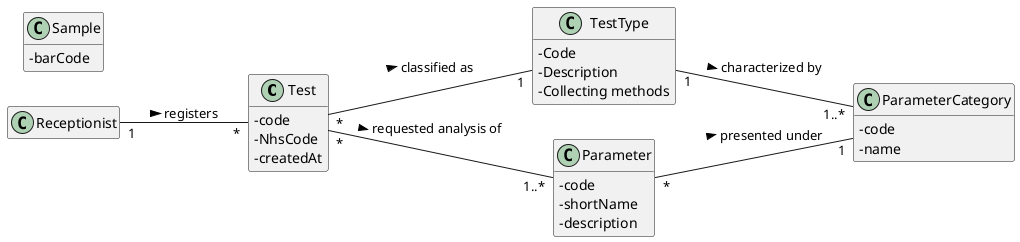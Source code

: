 @startuml

left to right direction
skinparam classAttributeIconSize 0
hide empty methods
hide empty attributes

class Test{
- code
- NhsCode
- createdAt
}

class ParameterCategory{
  -code
  -name
}

class Receptionist{}

class Sample{
- barCode
}

class TestType{
- Code
- Description
- Collecting methods
}

class Parameter{
- code
- shortName
- description
}

Test "*" -- "1" TestType : classified as >
Test "*" -- "1..*" Parameter : requested analysis of >
Receptionist "1" -- "*" Test : registers >
Parameter "*" -- "1" ParameterCategory: presented under >
TestType "1" -- "1..*" ParameterCategory : characterized by >
@enduml